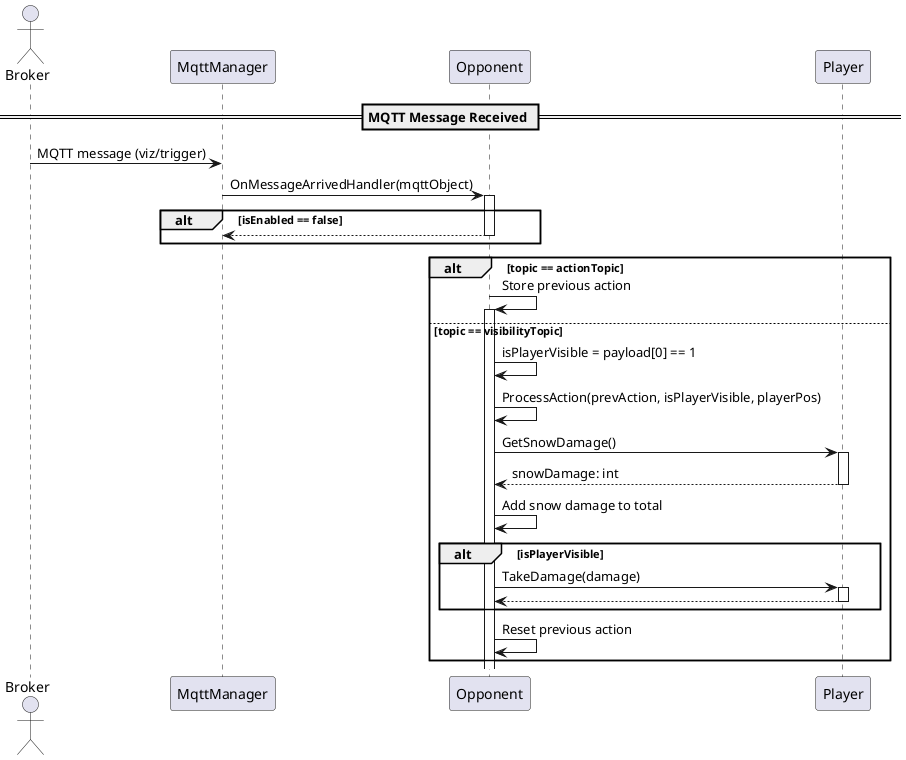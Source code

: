 @startuml OpponentSequenceDiagram

actor Broker
participant "MqttManager" as MM
participant "Opponent" as O
participant "Player" as P

== MQTT Message Received ==
Broker -> MM : MQTT message (viz/trigger)

MM -> O : OnMessageArrivedHandler(mqttObject)
activate O
alt isEnabled == false
    return
end

alt topic == actionTopic
    O -> O : Store previous action 
    activate O
else topic == visibilityTopic
    O -> O : isPlayerVisible = payload[0] == 1

    O -> O : ProcessAction(prevAction, isPlayerVisible, playerPos)
    O -> P : GetSnowDamage()
    activate P
    P --> O : snowDamage: int
    deactivate P
    O -> O : Add snow damage to total

    alt isPlayerVisible
        O -> P : TakeDamage(damage)
        activate P 
        return
        deactivate P
    end

    O -> O : Reset previous action
end
@enduml
